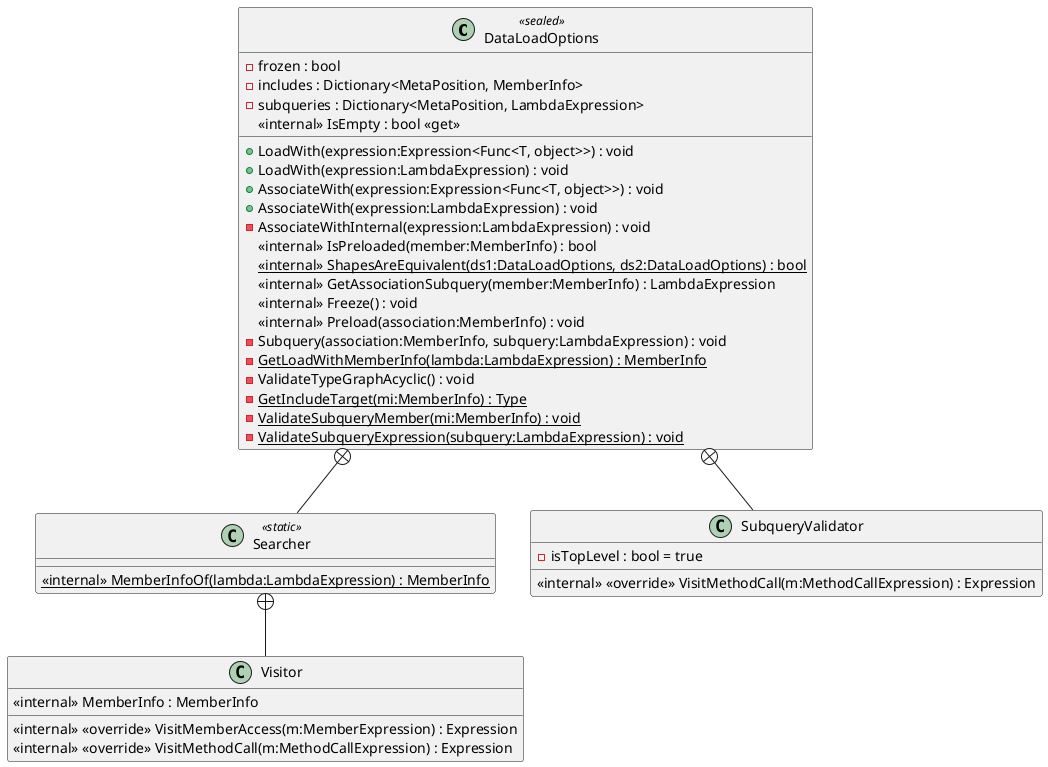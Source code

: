 @startuml
class DataLoadOptions <<sealed>> {
    - frozen : bool
    - includes : Dictionary<MetaPosition, MemberInfo>
    - subqueries : Dictionary<MetaPosition, LambdaExpression>
    + LoadWith(expression:Expression<Func<T, object>>) : void
    + LoadWith(expression:LambdaExpression) : void
    + AssociateWith(expression:Expression<Func<T, object>>) : void
    + AssociateWith(expression:LambdaExpression) : void
    - AssociateWithInternal(expression:LambdaExpression) : void
    <<internal>> IsPreloaded(member:MemberInfo) : bool
    <<internal>> {static} ShapesAreEquivalent(ds1:DataLoadOptions, ds2:DataLoadOptions) : bool
    <<internal>> GetAssociationSubquery(member:MemberInfo) : LambdaExpression
    <<internal>> Freeze() : void
    <<internal>> Preload(association:MemberInfo) : void
    - Subquery(association:MemberInfo, subquery:LambdaExpression) : void
    - {static} GetLoadWithMemberInfo(lambda:LambdaExpression) : MemberInfo
    - ValidateTypeGraphAcyclic() : void
    - {static} GetIncludeTarget(mi:MemberInfo) : Type
    - {static} ValidateSubqueryMember(mi:MemberInfo) : void
    - {static} ValidateSubqueryExpression(subquery:LambdaExpression) : void
    <<internal>> IsEmpty : bool <<get>>
}
class Searcher <<static>> {
    <<internal>> {static} MemberInfoOf(lambda:LambdaExpression) : MemberInfo
}
class SubqueryValidator {
    - isTopLevel : bool = true
    <<internal>> <<override>> VisitMethodCall(m:MethodCallExpression) : Expression
}
class Visitor {
    <<internal>> MemberInfo : MemberInfo
    <<internal>> <<override>> VisitMemberAccess(m:MemberExpression) : Expression
    <<internal>> <<override>> VisitMethodCall(m:MethodCallExpression) : Expression
}
DataLoadOptions +-- Searcher
DataLoadOptions +-- SubqueryValidator
Searcher +-- Visitor
@enduml
